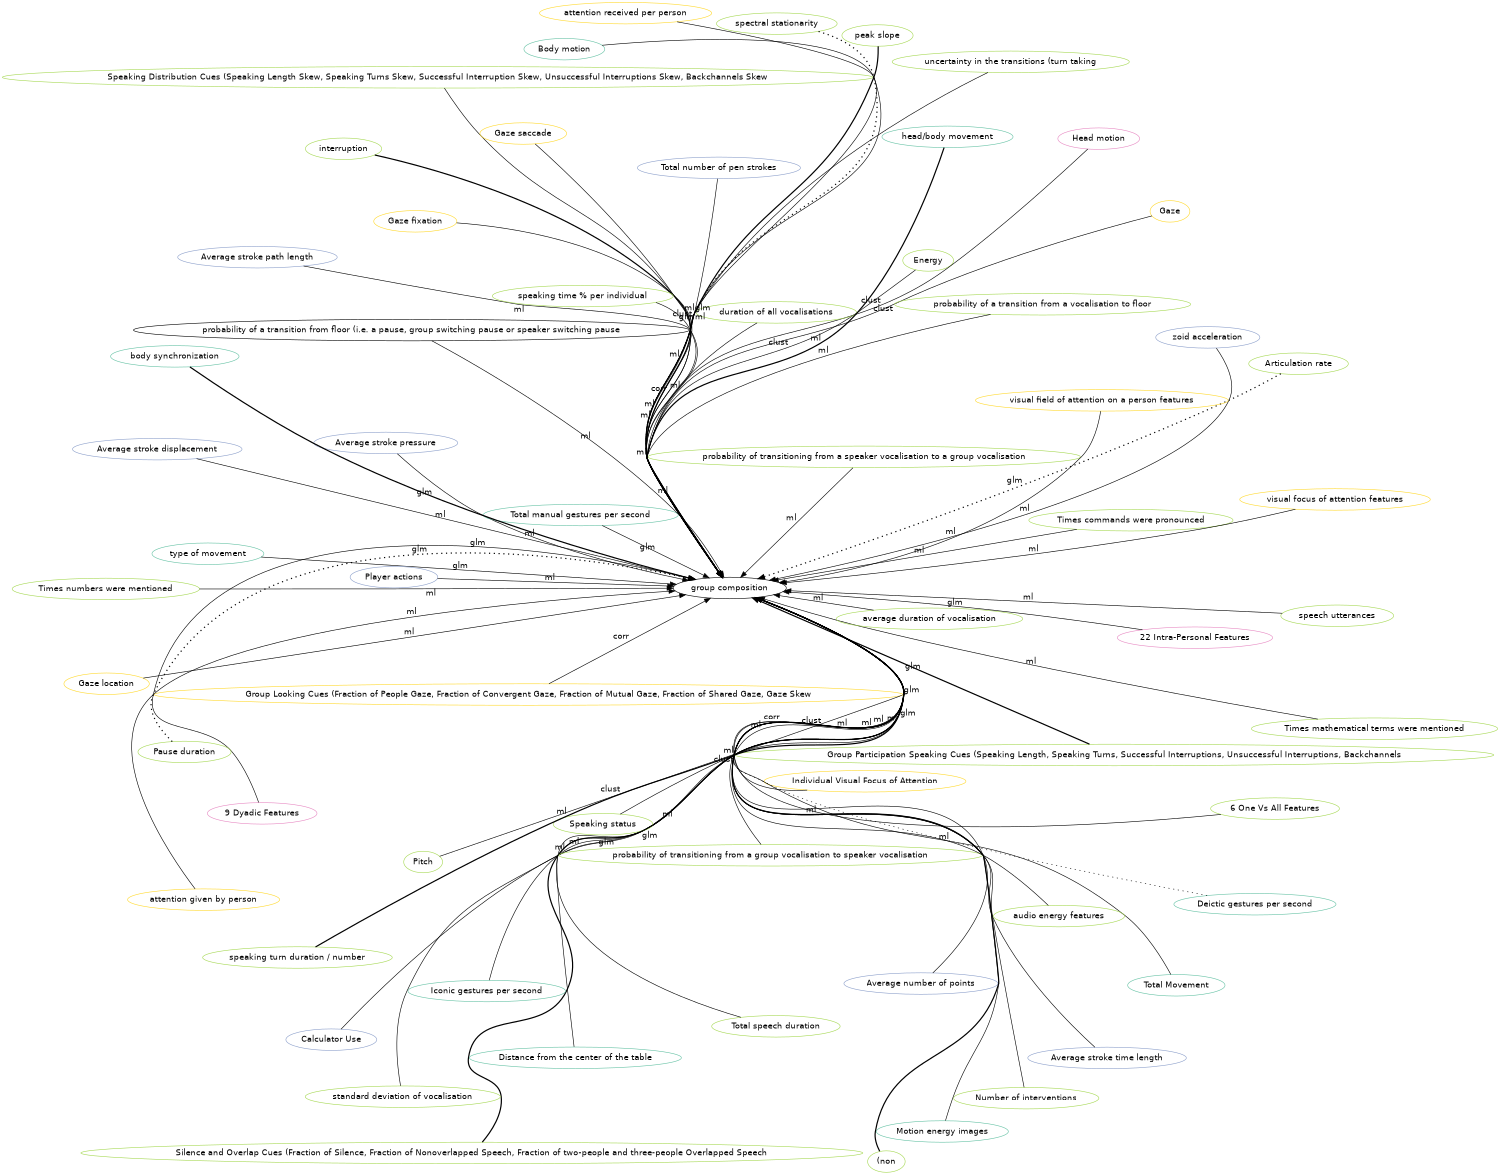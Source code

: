 digraph world {
        size="10,10";
        layout=neato
        graph [fontname = "helvetica"];
        node [fontname = "helvetica", colorscheme=set28];
        edge [fontname = "helvetica", colorscheme=set28];

	"group composition" [href="index.svg"];
	"Group Participation Speaking Cues (Speaking Length, Speaking Turns, Successful Interruptions, Unsuccessful Interruptions, Backchannels" [href="https://scholar.google.com/scholar?hl=en&q=Linking%20Speaking%20and%20Looking%20Behavior%20Patterns%20with%20Group%20Composition,%20Perception,%20and%20Performance" target="_blank" , color="5"];
	"Silence and Overlap Cues (Fraction of Silence, Fraction of Nonoverlapped Speech, Fraction of two-people and three-people Overlapped Speech" [href="https://scholar.google.com/scholar?hl=en&q=Linking%20Speaking%20and%20Looking%20Behavior%20Patterns%20with%20Group%20Composition,%20Perception,%20and%20Performance" target="_blank" , color="5"];
	"Speaking Distribution Cues (Speaking Length Skew, Speaking Turns Skew, Successful Interruption Skew, Unsuccessful Interruptions Skew, Backchannels Skew" [href="https://scholar.google.com/scholar?hl=en&q=Linking%20Speaking%20and%20Looking%20Behavior%20Patterns%20with%20Group%20Composition,%20Perception,%20and%20Performance" target="_blank" , color="5"];
	"Individual Visual Focus of Attention" [href="https://scholar.google.com/scholar?hl=en&q=Linking%20Speaking%20and%20Looking%20Behavior%20Patterns%20with%20Group%20Composition,%20Perception,%20and%20Performance" target="_blank" , color="6"];
	"Group Looking Cues (Fraction of People Gaze, Fraction of Convergent Gaze, Fraction of Mutual Gaze, Fraction of Shared Gaze, Gaze Skew" [href="https://scholar.google.com/scholar?hl=en&q=Linking%20Speaking%20and%20Looking%20Behavior%20Patterns%20with%20Group%20Composition,%20Perception,%20and%20Performance" target="_blank" , color="6"];
	"Group Participation Speaking Cues (Speaking Length, Speaking Turns, Successful Interruptions, Unsuccessful Interruptions, Backchannels" [href="https://scholar.google.com/scholar?hl=en&q=Linking%20Speaking%20and%20Looking%20Behavior%20Patterns%20with%20Group%20Composition,%20Perception,%20and%20Performance" target="_blank" , color="5"];
	"Silence and Overlap Cues (Fraction of Silence, Fraction of Nonoverlapped Speech, Fraction of two-people and three-people Overlapped Speech" [href="https://scholar.google.com/scholar?hl=en&q=Linking%20Speaking%20and%20Looking%20Behavior%20Patterns%20with%20Group%20Composition,%20Perception,%20and%20Performance" target="_blank" , color="5"];
	"Calculator Use" [href="https://scholar.google.com/scholar?hl=en&q=Expertise%20estimation%20based%20on%20simple%20multimodal%20features" target="_blank" , color="3"];
	"Total Movement" [href="https://scholar.google.com/scholar?hl=en&q=Expertise%20estimation%20based%20on%20simple%20multimodal%20features" target="_blank" , color="1"];
	"Distance from the center of the table" [href="https://scholar.google.com/scholar?hl=en&q=Expertise%20estimation%20based%20on%20simple%20multimodal%20features" target="_blank" , color="1"];
	"Number of interventions" [href="https://scholar.google.com/scholar?hl=en&q=Expertise%20estimation%20based%20on%20simple%20multimodal%20features" target="_blank" , color="5"];
	"Total speech duration" [href="https://scholar.google.com/scholar?hl=en&q=Expertise%20estimation%20based%20on%20simple%20multimodal%20features" target="_blank" , color="5"];
	"Times numbers were mentioned" [href="https://scholar.google.com/scholar?hl=en&q=Expertise%20estimation%20based%20on%20simple%20multimodal%20features" target="_blank" , color="5"];
	"Times mathematical terms were mentioned" [href="https://scholar.google.com/scholar?hl=en&q=Expertise%20estimation%20based%20on%20simple%20multimodal%20features" target="_blank" , color="5"];
	"Times commands were pronounced" [href="https://scholar.google.com/scholar?hl=en&q=Expertise%20estimation%20based%20on%20simple%20multimodal%20features" target="_blank" , color="5"];
	"Total number of pen strokes" [href="https://scholar.google.com/scholar?hl=en&q=Expertise%20estimation%20based%20on%20simple%20multimodal%20features" target="_blank" , color="3"];
	"Average number of points" [href="https://scholar.google.com/scholar?hl=en&q=Expertise%20estimation%20based%20on%20simple%20multimodal%20features" target="_blank" , color="3"];
	"Average stroke time length" [href="https://scholar.google.com/scholar?hl=en&q=Expertise%20estimation%20based%20on%20simple%20multimodal%20features" target="_blank" , color="3"];
	"Average stroke path length" [href="https://scholar.google.com/scholar?hl=en&q=Expertise%20estimation%20based%20on%20simple%20multimodal%20features" target="_blank" , color="3"];
	"Average stroke displacement" [href="https://scholar.google.com/scholar?hl=en&q=Expertise%20estimation%20based%20on%20simple%20multimodal%20features" target="_blank" , color="3"];
	"Average stroke pressure" [href="https://scholar.google.com/scholar?hl=en&q=Expertise%20estimation%20based%20on%20simple%20multimodal%20features" target="_blank" , color="3"];
	"Speaking status" [href="https://scholar.google.com/scholar?hl=en&q=Personality%20Trait%20Classification%20via%20Co-Occurrent%20Multiparty%20Multimodal%20Event%20Discovery" target="_blank" , color="5"];
	"Pitch" [href="https://scholar.google.com/scholar?hl=en&q=Personality%20Trait%20Classification%20via%20Co-Occurrent%20Multiparty%20Multimodal%20Event%20Discovery" target="_blank" , color="5"];
	"Energy" [href="https://scholar.google.com/scholar?hl=en&q=Personality%20Trait%20Classification%20via%20Co-Occurrent%20Multiparty%20Multimodal%20Event%20Discovery" target="_blank" , color="5"];
	"Head motion" [href="https://scholar.google.com/scholar?hl=en&q=Personality%20Trait%20Classification%20via%20Co-Occurrent%20Multiparty%20Multimodal%20Event%20Discovery" target="_blank" , color="4"];
	"Body motion" [href="https://scholar.google.com/scholar?hl=en&q=Personality%20Trait%20Classification%20via%20Co-Occurrent%20Multiparty%20Multimodal%20Event%20Discovery" target="_blank" , color="1"];
	"Motion energy images" [href="https://scholar.google.com/scholar?hl=en&q=Personality%20Trait%20Classification%20via%20Co-Occurrent%20Multiparty%20Multimodal%20Event%20Discovery" target="_blank" , color="1"];
	"Gaze" [href="https://scholar.google.com/scholar?hl=en&q=Personality%20Trait%20Classification%20via%20Co-Occurrent%20Multiparty%20Multimodal%20Event%20Discovery" target="_blank" , color="6"];
	"Total manual gestures per second" [href="https://scholar.google.com/scholar?hl=en&q=Dynamic%20Adaptive%20Gesturing%20Predicts%20Domain%20Expertise%20in%20Mathematics" target="_blank" , color="1"];
	"Iconic gestures per second" [href="https://scholar.google.com/scholar?hl=en&q=Dynamic%20Adaptive%20Gesturing%20Predicts%20Domain%20Expertise%20in%20Mathematics" target="_blank" , color="1"];
	"Deictic gestures per second" [href="https://scholar.google.com/scholar?hl=en&q=Dynamic%20Adaptive%20Gesturing%20Predicts%20Domain%20Expertise%20in%20Mathematics" target="_blank" , color="1"];
	"duration of all vocalisations" [href="https://scholar.google.com/scholar?hl=en&q=Automatic%20identification%20of%20experts%20and%20performance%20prediction%20in%20the%20multimodal%20math%20data%20corpus%20through%20analysis%20of%20speech%20interaction." target="_blank" , color="5"];
	"average duration of vocalisation" [href="https://scholar.google.com/scholar?hl=en&q=Automatic%20identification%20of%20experts%20and%20performance%20prediction%20in%20the%20multimodal%20math%20data%20corpus%20through%20analysis%20of%20speech%20interaction." target="_blank" , color="5"];
	"standard deviation of vocalisation" [href="https://scholar.google.com/scholar?hl=en&q=Automatic%20identification%20of%20experts%20and%20performance%20prediction%20in%20the%20multimodal%20math%20data%20corpus%20through%20analysis%20of%20speech%20interaction." target="_blank" , color="5"];
	"probability of a transition from floor (i.e. a pause, group switching pause or speaker switching pause" [href="https://scholar.google.com/scholar?hl=en&q=Automatic%20identification%20of%20experts%20and%20performance%20prediction%20in%20the%20multimodal%20math%20data%20corpus%20through%20analysis%20of%20speech%20interaction." target="_blank" , ];
	"probability of a transition from a vocalisation to floor" [href="https://scholar.google.com/scholar?hl=en&q=Automatic%20identification%20of%20experts%20and%20performance%20prediction%20in%20the%20multimodal%20math%20data%20corpus%20through%20analysis%20of%20speech%20interaction." target="_blank" , color="5"];
	"probability of transitioning from a group vocalisation to speaker vocalisation" [href="https://scholar.google.com/scholar?hl=en&q=Automatic%20identification%20of%20experts%20and%20performance%20prediction%20in%20the%20multimodal%20math%20data%20corpus%20through%20analysis%20of%20speech%20interaction." target="_blank" , color="5"];
	"probability of transitioning from a speaker vocalisation to a group vocalisation" [href="https://scholar.google.com/scholar?hl=en&q=Automatic%20identification%20of%20experts%20and%20performance%20prediction%20in%20the%20multimodal%20math%20data%20corpus%20through%20analysis%20of%20speech%20interaction." target="_blank" , color="5"];
	"uncertainty in the transitions (turn taking" [href="https://scholar.google.com/scholar?hl=en&q=Automatic%20identification%20of%20experts%20and%20performance%20prediction%20in%20the%20multimodal%20math%20data%20corpus%20through%20analysis%20of%20speech%20interaction." target="_blank" , color="5"];
	"type of movement" [href="https://scholar.google.com/scholar?hl=en&q=Unraveling%20Students'%20Interaction%20around%20a%20Tangible%20Interface%20Using%20Multimodal%20Learning%20Analytics." target="_blank" , color="1"];
	"Gaze location" [href="https://scholar.google.com/scholar?hl=en&q=Gaze%20quality%20assisted%20automatic%20recognition%20of%20social%20contexts%20in%20collaborative%20Tetris" target="_blank" , color="6"];
	"Gaze saccade" [href="https://scholar.google.com/scholar?hl=en&q=Gaze%20quality%20assisted%20automatic%20recognition%20of%20social%20contexts%20in%20collaborative%20Tetris" target="_blank" , color="6"];
	"Gaze fixation" [href="https://scholar.google.com/scholar?hl=en&q=Gaze%20quality%20assisted%20automatic%20recognition%20of%20social%20contexts%20in%20collaborative%20Tetris" target="_blank" , color="6"];
	"Player actions" [href="https://scholar.google.com/scholar?hl=en&q=Gaze%20quality%20assisted%20automatic%20recognition%20of%20social%20contexts%20in%20collaborative%20Tetris" target="_blank" , color="3"];
	"zoid acceleration" [href="https://scholar.google.com/scholar?hl=en&q=Gaze%20quality%20assisted%20automatic%20recognition%20of%20social%20contexts%20in%20collaborative%20Tetris" target="_blank" , color="3"];
	"22 Intra-Personal Features" [href="https://scholar.google.com/scholar?hl=en&q=Personality%20classification%20and%20behaviour%20interpretation:%20An%20approach%20based%20on%20feature%20categories" target="_blank" , color="4"];
	"9 Dyadic Features" [href="https://scholar.google.com/scholar?hl=en&q=Personality%20classification%20and%20behaviour%20interpretation:%20An%20approach%20based%20on%20feature%20categories" target="_blank" , color="4"];
	"6 One Vs All Features" [href="https://scholar.google.com/scholar?hl=en&q=Personality%20classification%20and%20behaviour%20interpretation:%20An%20approach%20based%20on%20feature%20categories" target="_blank" , color="5"];
	"audio energy features" [href="https://scholar.google.com/scholar?hl=en&q=Investigating%20Automatic%20Dominance%20Estimation%20in%20Groups%20From%20Visual%20Attention%20and%20Speaking%20Activity" target="_blank" , color="5"];
	"visual focus of attention features" [href="https://scholar.google.com/scholar?hl=en&q=Investigating%20Automatic%20Dominance%20Estimation%20in%20Groups%20From%20Visual%20Attention%20and%20Speaking%20Activity" target="_blank" , color="6"];
	"speech utterances" [href="https://scholar.google.com/scholar?hl=en&q=Using%20Interlocutor-Modulated%20Attention%20BLSTM%20to%20Predict%20Personality%20Traits%20in%20Small%20Group%20Interaction" target="_blank" , color="5"];
	"Pause duration" [href="https://scholar.google.com/scholar?hl=en&q=Multimodal%20prediction%20of%20expertise%20and%20leadership%20in%20learning%20groups" target="_blank" , color="5"];
	"Articulation rate" [href="https://scholar.google.com/scholar?hl=en&q=Multimodal%20prediction%20of%20expertise%20and%20leadership%20in%20learning%20groups" target="_blank" , color="5"];
	"peak slope" [href="https://scholar.google.com/scholar?hl=en&q=Multimodal%20prediction%20of%20expertise%20and%20leadership%20in%20learning%20groups" target="_blank" , color="5"];
	"spectral stationarity" [href="https://scholar.google.com/scholar?hl=en&q=Multimodal%20prediction%20of%20expertise%20and%20leadership%20in%20learning%20groups" target="_blank" , color="5"];
	"peak slope" [href="https://scholar.google.com/scholar?hl=en&q=Multimodal%20prediction%20of%20expertise%20and%20leadership%20in%20learning%20groups" target="_blank" , color="5"];
	"Articulation rate" [href="https://scholar.google.com/scholar?hl=en&q=Multimodal%20prediction%20of%20expertise%20and%20leadership%20in%20learning%20groups" target="_blank" , color="5"];
	"Pause duration" [href="https://scholar.google.com/scholar?hl=en&q=Multimodal%20prediction%20of%20expertise%20and%20leadership%20in%20learning%20groups" target="_blank" , color="5"];
	"spectral stationarity" [href="https://scholar.google.com/scholar?hl=en&q=Multimodal%20prediction%20of%20expertise%20and%20leadership%20in%20learning%20groups" target="_blank" , color="5"];
	"head/body movement" [href="https://scholar.google.com/scholar?hl=en&q=Moving%20as%20a%20Leader:%20Detecting%20Emergent%20Leadership%20in%20Small%20Groups%20using%20Body%20Pose" target="_blank" , color="1"];
	"(non" [href="https://scholar.google.com/scholar?hl=en&q=Moving%20as%20a%20Leader:%20Detecting%20Emergent%20Leadership%20in%20Small%20Groups%20using%20Body%20Pose" target="_blank" , color="5"];
	"speaking turn duration / number" [href="https://scholar.google.com/scholar?hl=en&q=Moving%20as%20a%20Leader:%20Detecting%20Emergent%20Leadership%20in%20Small%20Groups%20using%20Body%20Pose" target="_blank" , color="5"];
	"interruption" [href="https://scholar.google.com/scholar?hl=en&q=Moving%20as%20a%20Leader:%20Detecting%20Emergent%20Leadership%20in%20Small%20Groups%20using%20Body%20Pose" target="_blank" , color="5"];
	"head/body movement" [href="https://scholar.google.com/scholar?hl=en&q=Moving%20as%20a%20Leader:%20Detecting%20Emergent%20Leadership%20in%20Small%20Groups%20using%20Body%20Pose" target="_blank" , color="1"];
	"(non" [href="https://scholar.google.com/scholar?hl=en&q=Moving%20as%20a%20Leader:%20Detecting%20Emergent%20Leadership%20in%20Small%20Groups%20using%20Body%20Pose" target="_blank" , color="5"];
	"speaking turn duration / number" [href="https://scholar.google.com/scholar?hl=en&q=Moving%20as%20a%20Leader:%20Detecting%20Emergent%20Leadership%20in%20Small%20Groups%20using%20Body%20Pose" target="_blank" , color="5"];
	"interruption" [href="https://scholar.google.com/scholar?hl=en&q=Moving%20as%20a%20Leader:%20Detecting%20Emergent%20Leadership%20in%20Small%20Groups%20using%20Body%20Pose" target="_blank" , color="5"];
	"visual field of attention on a person features" [href="https://scholar.google.com/scholar?hl=en&q=Detecting%20Emergent%20Leader%20in%20a%20Meeting%20Environment" target="_blank" , color="6"];
	"body synchronization" [href="https://scholar.google.com/scholar?hl=en&q=Body%20synchrony%20in%20triadic%20interaction" target="_blank" , color="1"];
	"body synchronization" [href="https://scholar.google.com/scholar?hl=en&q=Body%20synchrony%20in%20triadic%20interaction" target="_blank" , color="1"];
	"speaking time % per individual" [href="https://scholar.google.com/scholar?hl=en&q=Employing%20Social%20Gaze%20and%20Speaking%20Activity%20for%20Automatic%20Determination%20of%20the%20Extraversion%20Trait" target="_blank" , color="5"];
	"attention received per person" [href="https://scholar.google.com/scholar?hl=en&q=Employing%20Social%20Gaze%20and%20Speaking%20Activity%20for%20Automatic%20Determination%20of%20the%20Extraversion%20Trait" target="_blank" , color="6"];
	"attention given by person" [href="https://scholar.google.com/scholar?hl=en&q=Employing%20Social%20Gaze%20and%20Speaking%20Activity%20for%20Automatic%20Determination%20of%20the%20Extraversion%20Trait" target="_blank" , color="6"];
	"Group Participation Speaking Cues (Speaking Length, Speaking Turns, Successful Interruptions, Unsuccessful Interruptions, Backchannels" -> "group composition" [label="glm", labeltooltip=2, style="solid", penwidth=2];
	"Silence and Overlap Cues (Fraction of Silence, Fraction of Nonoverlapped Speech, Fraction of two-people and three-people Overlapped Speech" -> "group composition" [label="glm", labeltooltip=2, style="solid", penwidth=2];
	"Speaking Distribution Cues (Speaking Length Skew, Speaking Turns Skew, Successful Interruption Skew, Unsuccessful Interruptions Skew, Backchannels Skew" -> "group composition" [label="corr", labeltooltip=1, style="solid", penwidth=1];
	"Individual Visual Focus of Attention" -> "group composition" [label="corr", labeltooltip=1, style="solid", penwidth=1];
	"Group Looking Cues (Fraction of People Gaze, Fraction of Convergent Gaze, Fraction of Mutual Gaze, Fraction of Shared Gaze, Gaze Skew" -> "group composition" [label="corr", labeltooltip=1, style="solid", penwidth=1];
	"Calculator Use" -> "group composition" [label="ml", labeltooltip=1, style="solid", penwidth=1];
	"Total Movement" -> "group composition" [label="ml", labeltooltip=1, style="solid", penwidth=1];
	"Distance from the center of the table" -> "group composition" [label="ml", labeltooltip=1, style="solid", penwidth=1];
	"Number of interventions" -> "group composition" [label="ml", labeltooltip=1, style="solid", penwidth=1];
	"Total speech duration" -> "group composition" [label="ml", labeltooltip=1, style="solid", penwidth=1];
	"Times numbers were mentioned" -> "group composition" [label="ml", labeltooltip=1, style="solid", penwidth=1];
	"Times mathematical terms were mentioned" -> "group composition" [label="ml", labeltooltip=1, style="solid", penwidth=1];
	"Times commands were pronounced" -> "group composition" [label="ml", labeltooltip=1, style="solid", penwidth=1];
	"Total number of pen strokes" -> "group composition" [label="ml", labeltooltip=1, style="solid", penwidth=1];
	"Average number of points" -> "group composition" [label="ml", labeltooltip=1, style="solid", penwidth=1];
	"Average stroke time length" -> "group composition" [label="ml", labeltooltip=1, style="solid", penwidth=1];
	"Average stroke path length" -> "group composition" [label="ml", labeltooltip=1, style="solid", penwidth=1];
	"Average stroke displacement" -> "group composition" [label="ml", labeltooltip=1, style="solid", penwidth=1];
	"Average stroke pressure" -> "group composition" [label="ml", labeltooltip=1, style="solid", penwidth=1];
	"Speaking status" -> "group composition" [label="clust", labeltooltip=1, style="solid", penwidth=1];
	"Pitch" -> "group composition" [label="clust", labeltooltip=1, style="solid", penwidth=1];
	"Energy" -> "group composition" [label="clust", labeltooltip=1, style="solid", penwidth=1];
	"Head motion" -> "group composition" [label="clust", labeltooltip=1, style="solid", penwidth=1];
	"Body motion" -> "group composition" [label="clust", labeltooltip=1, style="solid", penwidth=1];
	"Motion energy images" -> "group composition" [label="clust", labeltooltip=1, style="solid", penwidth=1];
	"Gaze" -> "group composition" [label="clust", labeltooltip=1, style="solid", penwidth=1];
	"Total manual gestures per second" -> "group composition" [label="glm", labeltooltip=1, style="solid", penwidth=1];
	"Iconic gestures per second" -> "group composition" [label="glm", labeltooltip=1, style="solid", penwidth=1];
	"Deictic gestures per second" -> "group composition" [label="glm", labeltooltip=1, style="dotted", penwidth=1];
	"duration of all vocalisations" -> "group composition" [label="ml", labeltooltip=1, style="solid", penwidth=1];
	"average duration of vocalisation" -> "group composition" [label="ml", labeltooltip=1, style="solid", penwidth=1];
	"standard deviation of vocalisation" -> "group composition" [label="ml", labeltooltip=1, style="solid", penwidth=1];
	"probability of a transition from floor (i.e. a pause, group switching pause or speaker switching pause" -> "group composition" [label="ml", labeltooltip=1, style="solid", penwidth=1];
	"probability of a transition from a vocalisation to floor" -> "group composition" [label="ml", labeltooltip=1, style="solid", penwidth=1];
	"probability of transitioning from a group vocalisation to speaker vocalisation" -> "group composition" [label="ml", labeltooltip=1, style="solid", penwidth=1];
	"probability of transitioning from a speaker vocalisation to a group vocalisation" -> "group composition" [label="ml", labeltooltip=1, style="solid", penwidth=1];
	"uncertainty in the transitions (turn taking" -> "group composition" [label="ml", labeltooltip=1, style="solid", penwidth=1];
	"type of movement" -> "group composition" [label="glm", labeltooltip=1, style="solid", penwidth=1];
	"Gaze location" -> "group composition" [label="ml", labeltooltip=1, style="solid", penwidth=1];
	"Gaze saccade" -> "group composition" [label="ml", labeltooltip=1, style="solid", penwidth=1];
	"Gaze fixation" -> "group composition" [label="ml", labeltooltip=1, style="solid", penwidth=1];
	"Player actions" -> "group composition" [label="ml", labeltooltip=1, style="solid", penwidth=1];
	"zoid acceleration" -> "group composition" [label="ml", labeltooltip=1, style="solid", penwidth=1];
	"22 Intra-Personal Features" -> "group composition" [label="glm", labeltooltip=1, style="solid", penwidth=1];
	"9 Dyadic Features" -> "group composition" [label="glm", labeltooltip=1, style="solid", penwidth=1];
	"6 One Vs All Features" -> "group composition" [label="glm", labeltooltip=1, style="solid", penwidth=1];
	"audio energy features" -> "group composition" [label="ml", labeltooltip=1, style="solid", penwidth=1];
	"visual focus of attention features" -> "group composition" [label="ml", labeltooltip=1, style="solid", penwidth=1];
	"speech utterances" -> "group composition" [label="ml", labeltooltip=1, style="solid", penwidth=1];
	"Pause duration" -> "group composition" [label="glm", labeltooltip=2, style="dotted", penwidth=2];
	"Articulation rate" -> "group composition" [label="glm", labeltooltip=2, style="dotted", penwidth=2];
	"peak slope" -> "group composition" [label="glm", labeltooltip=2, style="solid", penwidth=2];
	"spectral stationarity" -> "group composition" [label="glm", labeltooltip=2, style="dotted", penwidth=2];
	"head/body movement" -> "group composition" [label="ml", labeltooltip=2, style="solid", penwidth=2];
	"(non" -> "group composition" [label="ml", labeltooltip=2, style="solid", penwidth=2];
	"speaking turn duration / number" -> "group composition" [label="ml", labeltooltip=2, style="solid", penwidth=2];
	"interruption" -> "group composition" [label="ml", labeltooltip=2, style="solid", penwidth=2];
	"visual field of attention on a person features" -> "group composition" [label="ml", labeltooltip=1, style="solid", penwidth=1];
	"body synchronization" -> "group composition" [label="glm", labeltooltip=2, style="solid", penwidth=2];
	"speaking time % per individual" -> "group composition" [label="ml", labeltooltip=1, style="solid", penwidth=1];
	"attention received per person" -> "group composition" [label="ml", labeltooltip=1, style="solid", penwidth=1];
	"attention given by person" -> "group composition" [label="ml", labeltooltip=1, style="solid", penwidth=1];

 overlap=false 
 splines = true; 


}